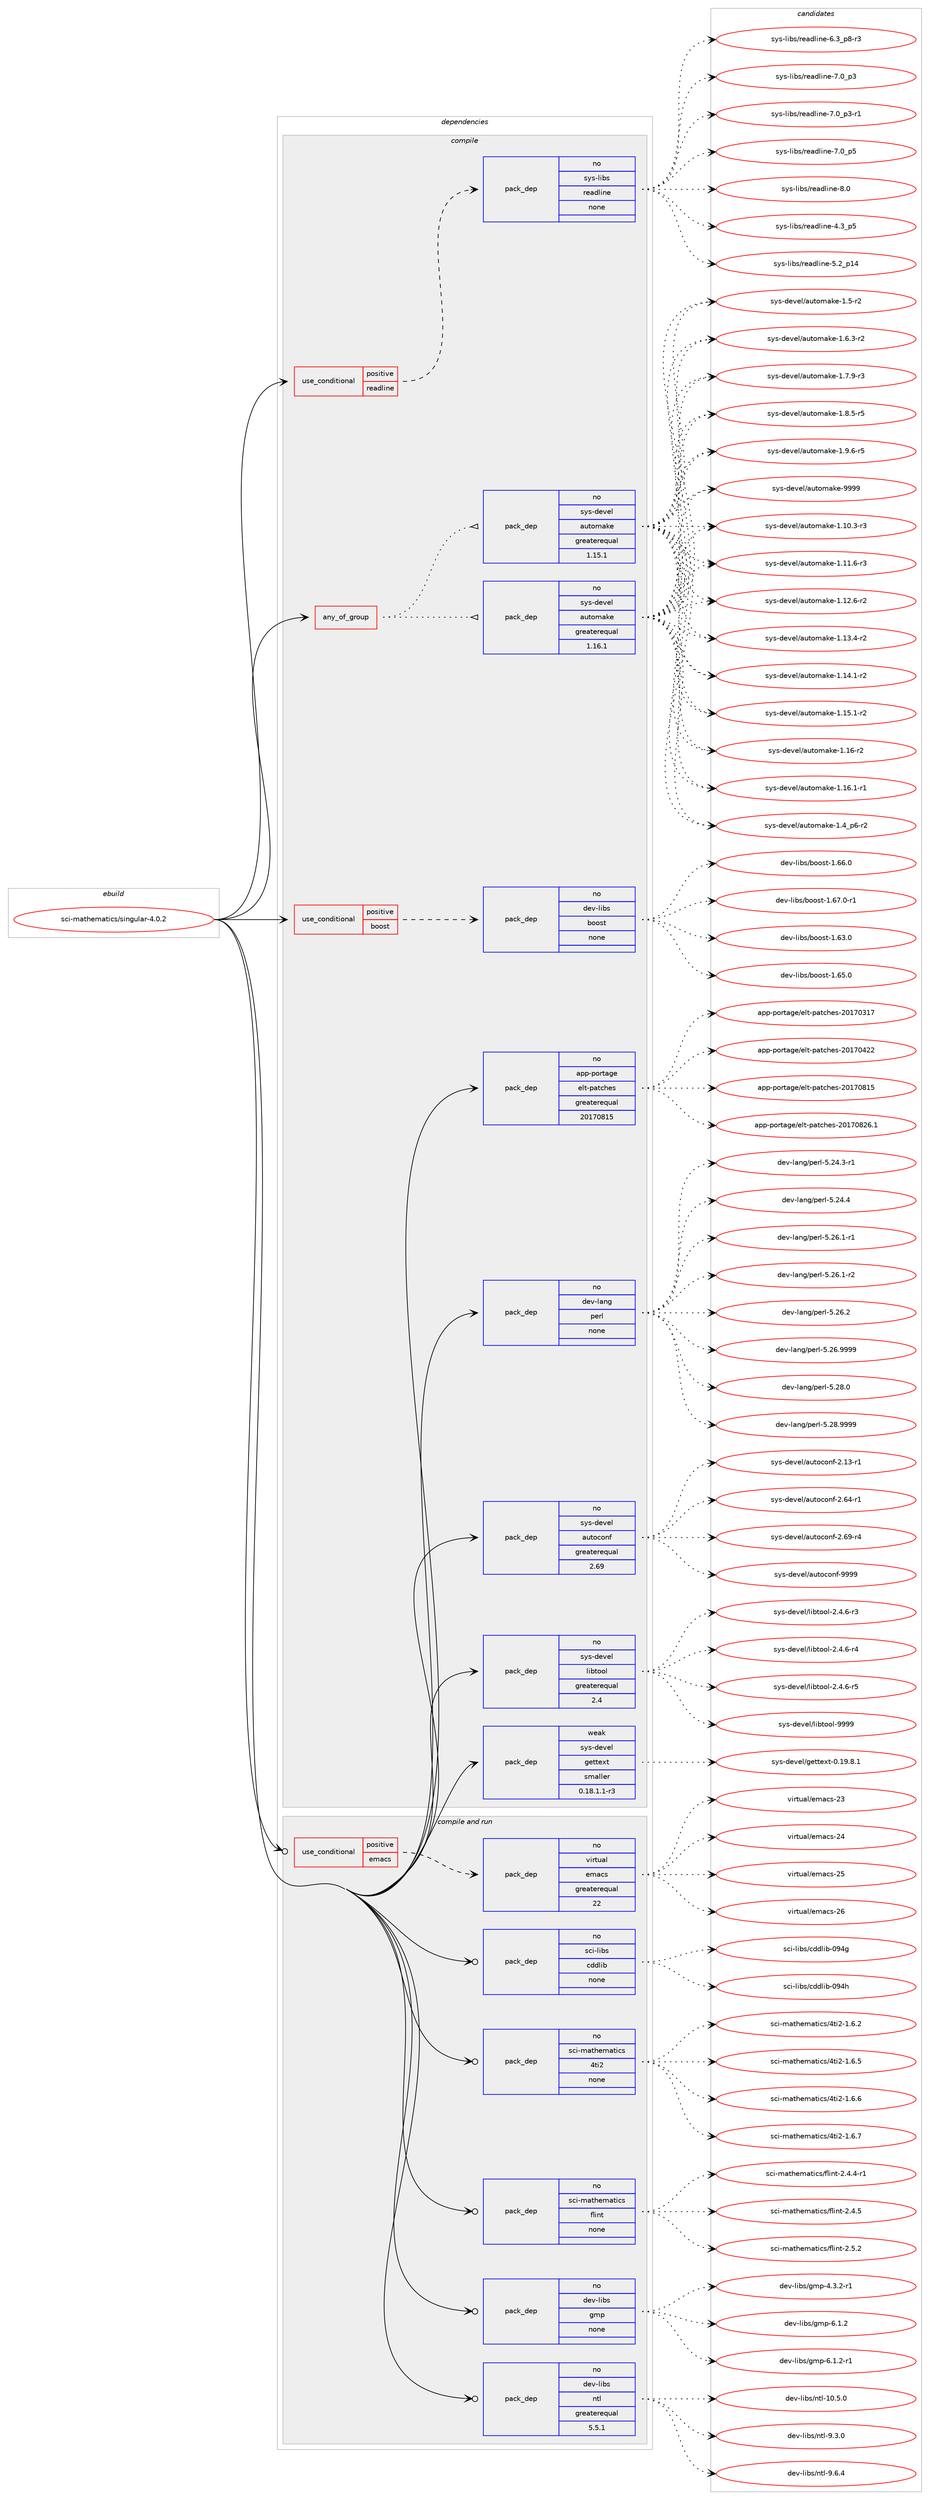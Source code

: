 digraph prolog {

# *************
# Graph options
# *************

newrank=true;
concentrate=true;
compound=true;
graph [rankdir=LR,fontname=Helvetica,fontsize=10,ranksep=1.5];#, ranksep=2.5, nodesep=0.2];
edge  [arrowhead=vee];
node  [fontname=Helvetica,fontsize=10];

# **********
# The ebuild
# **********

subgraph cluster_leftcol {
color=gray;
rank=same;
label=<<i>ebuild</i>>;
id [label="sci-mathematics/singular-4.0.2", color=red, width=4, href="../sci-mathematics/singular-4.0.2.svg"];
}

# ****************
# The dependencies
# ****************

subgraph cluster_midcol {
color=gray;
label=<<i>dependencies</i>>;
subgraph cluster_compile {
fillcolor="#eeeeee";
style=filled;
label=<<i>compile</i>>;
subgraph any27004 {
dependency1699313 [label=<<TABLE BORDER="0" CELLBORDER="1" CELLSPACING="0" CELLPADDING="4"><TR><TD CELLPADDING="10">any_of_group</TD></TR></TABLE>>, shape=none, color=red];subgraph pack1216679 {
dependency1699314 [label=<<TABLE BORDER="0" CELLBORDER="1" CELLSPACING="0" CELLPADDING="4" WIDTH="220"><TR><TD ROWSPAN="6" CELLPADDING="30">pack_dep</TD></TR><TR><TD WIDTH="110">no</TD></TR><TR><TD>sys-devel</TD></TR><TR><TD>automake</TD></TR><TR><TD>greaterequal</TD></TR><TR><TD>1.16.1</TD></TR></TABLE>>, shape=none, color=blue];
}
dependency1699313:e -> dependency1699314:w [weight=20,style="dotted",arrowhead="oinv"];
subgraph pack1216680 {
dependency1699315 [label=<<TABLE BORDER="0" CELLBORDER="1" CELLSPACING="0" CELLPADDING="4" WIDTH="220"><TR><TD ROWSPAN="6" CELLPADDING="30">pack_dep</TD></TR><TR><TD WIDTH="110">no</TD></TR><TR><TD>sys-devel</TD></TR><TR><TD>automake</TD></TR><TR><TD>greaterequal</TD></TR><TR><TD>1.15.1</TD></TR></TABLE>>, shape=none, color=blue];
}
dependency1699313:e -> dependency1699315:w [weight=20,style="dotted",arrowhead="oinv"];
}
id:e -> dependency1699313:w [weight=20,style="solid",arrowhead="vee"];
subgraph cond454778 {
dependency1699316 [label=<<TABLE BORDER="0" CELLBORDER="1" CELLSPACING="0" CELLPADDING="4"><TR><TD ROWSPAN="3" CELLPADDING="10">use_conditional</TD></TR><TR><TD>positive</TD></TR><TR><TD>boost</TD></TR></TABLE>>, shape=none, color=red];
subgraph pack1216681 {
dependency1699317 [label=<<TABLE BORDER="0" CELLBORDER="1" CELLSPACING="0" CELLPADDING="4" WIDTH="220"><TR><TD ROWSPAN="6" CELLPADDING="30">pack_dep</TD></TR><TR><TD WIDTH="110">no</TD></TR><TR><TD>dev-libs</TD></TR><TR><TD>boost</TD></TR><TR><TD>none</TD></TR><TR><TD></TD></TR></TABLE>>, shape=none, color=blue];
}
dependency1699316:e -> dependency1699317:w [weight=20,style="dashed",arrowhead="vee"];
}
id:e -> dependency1699316:w [weight=20,style="solid",arrowhead="vee"];
subgraph cond454779 {
dependency1699318 [label=<<TABLE BORDER="0" CELLBORDER="1" CELLSPACING="0" CELLPADDING="4"><TR><TD ROWSPAN="3" CELLPADDING="10">use_conditional</TD></TR><TR><TD>positive</TD></TR><TR><TD>readline</TD></TR></TABLE>>, shape=none, color=red];
subgraph pack1216682 {
dependency1699319 [label=<<TABLE BORDER="0" CELLBORDER="1" CELLSPACING="0" CELLPADDING="4" WIDTH="220"><TR><TD ROWSPAN="6" CELLPADDING="30">pack_dep</TD></TR><TR><TD WIDTH="110">no</TD></TR><TR><TD>sys-libs</TD></TR><TR><TD>readline</TD></TR><TR><TD>none</TD></TR><TR><TD></TD></TR></TABLE>>, shape=none, color=blue];
}
dependency1699318:e -> dependency1699319:w [weight=20,style="dashed",arrowhead="vee"];
}
id:e -> dependency1699318:w [weight=20,style="solid",arrowhead="vee"];
subgraph pack1216683 {
dependency1699320 [label=<<TABLE BORDER="0" CELLBORDER="1" CELLSPACING="0" CELLPADDING="4" WIDTH="220"><TR><TD ROWSPAN="6" CELLPADDING="30">pack_dep</TD></TR><TR><TD WIDTH="110">no</TD></TR><TR><TD>app-portage</TD></TR><TR><TD>elt-patches</TD></TR><TR><TD>greaterequal</TD></TR><TR><TD>20170815</TD></TR></TABLE>>, shape=none, color=blue];
}
id:e -> dependency1699320:w [weight=20,style="solid",arrowhead="vee"];
subgraph pack1216684 {
dependency1699321 [label=<<TABLE BORDER="0" CELLBORDER="1" CELLSPACING="0" CELLPADDING="4" WIDTH="220"><TR><TD ROWSPAN="6" CELLPADDING="30">pack_dep</TD></TR><TR><TD WIDTH="110">no</TD></TR><TR><TD>dev-lang</TD></TR><TR><TD>perl</TD></TR><TR><TD>none</TD></TR><TR><TD></TD></TR></TABLE>>, shape=none, color=blue];
}
id:e -> dependency1699321:w [weight=20,style="solid",arrowhead="vee"];
subgraph pack1216685 {
dependency1699322 [label=<<TABLE BORDER="0" CELLBORDER="1" CELLSPACING="0" CELLPADDING="4" WIDTH="220"><TR><TD ROWSPAN="6" CELLPADDING="30">pack_dep</TD></TR><TR><TD WIDTH="110">no</TD></TR><TR><TD>sys-devel</TD></TR><TR><TD>autoconf</TD></TR><TR><TD>greaterequal</TD></TR><TR><TD>2.69</TD></TR></TABLE>>, shape=none, color=blue];
}
id:e -> dependency1699322:w [weight=20,style="solid",arrowhead="vee"];
subgraph pack1216686 {
dependency1699323 [label=<<TABLE BORDER="0" CELLBORDER="1" CELLSPACING="0" CELLPADDING="4" WIDTH="220"><TR><TD ROWSPAN="6" CELLPADDING="30">pack_dep</TD></TR><TR><TD WIDTH="110">no</TD></TR><TR><TD>sys-devel</TD></TR><TR><TD>libtool</TD></TR><TR><TD>greaterequal</TD></TR><TR><TD>2.4</TD></TR></TABLE>>, shape=none, color=blue];
}
id:e -> dependency1699323:w [weight=20,style="solid",arrowhead="vee"];
subgraph pack1216687 {
dependency1699324 [label=<<TABLE BORDER="0" CELLBORDER="1" CELLSPACING="0" CELLPADDING="4" WIDTH="220"><TR><TD ROWSPAN="6" CELLPADDING="30">pack_dep</TD></TR><TR><TD WIDTH="110">weak</TD></TR><TR><TD>sys-devel</TD></TR><TR><TD>gettext</TD></TR><TR><TD>smaller</TD></TR><TR><TD>0.18.1.1-r3</TD></TR></TABLE>>, shape=none, color=blue];
}
id:e -> dependency1699324:w [weight=20,style="solid",arrowhead="vee"];
}
subgraph cluster_compileandrun {
fillcolor="#eeeeee";
style=filled;
label=<<i>compile and run</i>>;
subgraph cond454780 {
dependency1699325 [label=<<TABLE BORDER="0" CELLBORDER="1" CELLSPACING="0" CELLPADDING="4"><TR><TD ROWSPAN="3" CELLPADDING="10">use_conditional</TD></TR><TR><TD>positive</TD></TR><TR><TD>emacs</TD></TR></TABLE>>, shape=none, color=red];
subgraph pack1216688 {
dependency1699326 [label=<<TABLE BORDER="0" CELLBORDER="1" CELLSPACING="0" CELLPADDING="4" WIDTH="220"><TR><TD ROWSPAN="6" CELLPADDING="30">pack_dep</TD></TR><TR><TD WIDTH="110">no</TD></TR><TR><TD>virtual</TD></TR><TR><TD>emacs</TD></TR><TR><TD>greaterequal</TD></TR><TR><TD>22</TD></TR></TABLE>>, shape=none, color=blue];
}
dependency1699325:e -> dependency1699326:w [weight=20,style="dashed",arrowhead="vee"];
}
id:e -> dependency1699325:w [weight=20,style="solid",arrowhead="odotvee"];
subgraph pack1216689 {
dependency1699327 [label=<<TABLE BORDER="0" CELLBORDER="1" CELLSPACING="0" CELLPADDING="4" WIDTH="220"><TR><TD ROWSPAN="6" CELLPADDING="30">pack_dep</TD></TR><TR><TD WIDTH="110">no</TD></TR><TR><TD>dev-libs</TD></TR><TR><TD>gmp</TD></TR><TR><TD>none</TD></TR><TR><TD></TD></TR></TABLE>>, shape=none, color=blue];
}
id:e -> dependency1699327:w [weight=20,style="solid",arrowhead="odotvee"];
subgraph pack1216690 {
dependency1699328 [label=<<TABLE BORDER="0" CELLBORDER="1" CELLSPACING="0" CELLPADDING="4" WIDTH="220"><TR><TD ROWSPAN="6" CELLPADDING="30">pack_dep</TD></TR><TR><TD WIDTH="110">no</TD></TR><TR><TD>dev-libs</TD></TR><TR><TD>ntl</TD></TR><TR><TD>greaterequal</TD></TR><TR><TD>5.5.1</TD></TR></TABLE>>, shape=none, color=blue];
}
id:e -> dependency1699328:w [weight=20,style="solid",arrowhead="odotvee"];
subgraph pack1216691 {
dependency1699329 [label=<<TABLE BORDER="0" CELLBORDER="1" CELLSPACING="0" CELLPADDING="4" WIDTH="220"><TR><TD ROWSPAN="6" CELLPADDING="30">pack_dep</TD></TR><TR><TD WIDTH="110">no</TD></TR><TR><TD>sci-libs</TD></TR><TR><TD>cddlib</TD></TR><TR><TD>none</TD></TR><TR><TD></TD></TR></TABLE>>, shape=none, color=blue];
}
id:e -> dependency1699329:w [weight=20,style="solid",arrowhead="odotvee"];
subgraph pack1216692 {
dependency1699330 [label=<<TABLE BORDER="0" CELLBORDER="1" CELLSPACING="0" CELLPADDING="4" WIDTH="220"><TR><TD ROWSPAN="6" CELLPADDING="30">pack_dep</TD></TR><TR><TD WIDTH="110">no</TD></TR><TR><TD>sci-mathematics</TD></TR><TR><TD>4ti2</TD></TR><TR><TD>none</TD></TR><TR><TD></TD></TR></TABLE>>, shape=none, color=blue];
}
id:e -> dependency1699330:w [weight=20,style="solid",arrowhead="odotvee"];
subgraph pack1216693 {
dependency1699331 [label=<<TABLE BORDER="0" CELLBORDER="1" CELLSPACING="0" CELLPADDING="4" WIDTH="220"><TR><TD ROWSPAN="6" CELLPADDING="30">pack_dep</TD></TR><TR><TD WIDTH="110">no</TD></TR><TR><TD>sci-mathematics</TD></TR><TR><TD>flint</TD></TR><TR><TD>none</TD></TR><TR><TD></TD></TR></TABLE>>, shape=none, color=blue];
}
id:e -> dependency1699331:w [weight=20,style="solid",arrowhead="odotvee"];
}
subgraph cluster_run {
fillcolor="#eeeeee";
style=filled;
label=<<i>run</i>>;
}
}

# **************
# The candidates
# **************

subgraph cluster_choices {
rank=same;
color=gray;
label=<<i>candidates</i>>;

subgraph choice1216679 {
color=black;
nodesep=1;
choice11512111545100101118101108479711711611110997107101454946494846514511451 [label="sys-devel/automake-1.10.3-r3", color=red, width=4,href="../sys-devel/automake-1.10.3-r3.svg"];
choice11512111545100101118101108479711711611110997107101454946494946544511451 [label="sys-devel/automake-1.11.6-r3", color=red, width=4,href="../sys-devel/automake-1.11.6-r3.svg"];
choice11512111545100101118101108479711711611110997107101454946495046544511450 [label="sys-devel/automake-1.12.6-r2", color=red, width=4,href="../sys-devel/automake-1.12.6-r2.svg"];
choice11512111545100101118101108479711711611110997107101454946495146524511450 [label="sys-devel/automake-1.13.4-r2", color=red, width=4,href="../sys-devel/automake-1.13.4-r2.svg"];
choice11512111545100101118101108479711711611110997107101454946495246494511450 [label="sys-devel/automake-1.14.1-r2", color=red, width=4,href="../sys-devel/automake-1.14.1-r2.svg"];
choice11512111545100101118101108479711711611110997107101454946495346494511450 [label="sys-devel/automake-1.15.1-r2", color=red, width=4,href="../sys-devel/automake-1.15.1-r2.svg"];
choice1151211154510010111810110847971171161111099710710145494649544511450 [label="sys-devel/automake-1.16-r2", color=red, width=4,href="../sys-devel/automake-1.16-r2.svg"];
choice11512111545100101118101108479711711611110997107101454946495446494511449 [label="sys-devel/automake-1.16.1-r1", color=red, width=4,href="../sys-devel/automake-1.16.1-r1.svg"];
choice115121115451001011181011084797117116111109971071014549465295112544511450 [label="sys-devel/automake-1.4_p6-r2", color=red, width=4,href="../sys-devel/automake-1.4_p6-r2.svg"];
choice11512111545100101118101108479711711611110997107101454946534511450 [label="sys-devel/automake-1.5-r2", color=red, width=4,href="../sys-devel/automake-1.5-r2.svg"];
choice115121115451001011181011084797117116111109971071014549465446514511450 [label="sys-devel/automake-1.6.3-r2", color=red, width=4,href="../sys-devel/automake-1.6.3-r2.svg"];
choice115121115451001011181011084797117116111109971071014549465546574511451 [label="sys-devel/automake-1.7.9-r3", color=red, width=4,href="../sys-devel/automake-1.7.9-r3.svg"];
choice115121115451001011181011084797117116111109971071014549465646534511453 [label="sys-devel/automake-1.8.5-r5", color=red, width=4,href="../sys-devel/automake-1.8.5-r5.svg"];
choice115121115451001011181011084797117116111109971071014549465746544511453 [label="sys-devel/automake-1.9.6-r5", color=red, width=4,href="../sys-devel/automake-1.9.6-r5.svg"];
choice115121115451001011181011084797117116111109971071014557575757 [label="sys-devel/automake-9999", color=red, width=4,href="../sys-devel/automake-9999.svg"];
dependency1699314:e -> choice11512111545100101118101108479711711611110997107101454946494846514511451:w [style=dotted,weight="100"];
dependency1699314:e -> choice11512111545100101118101108479711711611110997107101454946494946544511451:w [style=dotted,weight="100"];
dependency1699314:e -> choice11512111545100101118101108479711711611110997107101454946495046544511450:w [style=dotted,weight="100"];
dependency1699314:e -> choice11512111545100101118101108479711711611110997107101454946495146524511450:w [style=dotted,weight="100"];
dependency1699314:e -> choice11512111545100101118101108479711711611110997107101454946495246494511450:w [style=dotted,weight="100"];
dependency1699314:e -> choice11512111545100101118101108479711711611110997107101454946495346494511450:w [style=dotted,weight="100"];
dependency1699314:e -> choice1151211154510010111810110847971171161111099710710145494649544511450:w [style=dotted,weight="100"];
dependency1699314:e -> choice11512111545100101118101108479711711611110997107101454946495446494511449:w [style=dotted,weight="100"];
dependency1699314:e -> choice115121115451001011181011084797117116111109971071014549465295112544511450:w [style=dotted,weight="100"];
dependency1699314:e -> choice11512111545100101118101108479711711611110997107101454946534511450:w [style=dotted,weight="100"];
dependency1699314:e -> choice115121115451001011181011084797117116111109971071014549465446514511450:w [style=dotted,weight="100"];
dependency1699314:e -> choice115121115451001011181011084797117116111109971071014549465546574511451:w [style=dotted,weight="100"];
dependency1699314:e -> choice115121115451001011181011084797117116111109971071014549465646534511453:w [style=dotted,weight="100"];
dependency1699314:e -> choice115121115451001011181011084797117116111109971071014549465746544511453:w [style=dotted,weight="100"];
dependency1699314:e -> choice115121115451001011181011084797117116111109971071014557575757:w [style=dotted,weight="100"];
}
subgraph choice1216680 {
color=black;
nodesep=1;
choice11512111545100101118101108479711711611110997107101454946494846514511451 [label="sys-devel/automake-1.10.3-r3", color=red, width=4,href="../sys-devel/automake-1.10.3-r3.svg"];
choice11512111545100101118101108479711711611110997107101454946494946544511451 [label="sys-devel/automake-1.11.6-r3", color=red, width=4,href="../sys-devel/automake-1.11.6-r3.svg"];
choice11512111545100101118101108479711711611110997107101454946495046544511450 [label="sys-devel/automake-1.12.6-r2", color=red, width=4,href="../sys-devel/automake-1.12.6-r2.svg"];
choice11512111545100101118101108479711711611110997107101454946495146524511450 [label="sys-devel/automake-1.13.4-r2", color=red, width=4,href="../sys-devel/automake-1.13.4-r2.svg"];
choice11512111545100101118101108479711711611110997107101454946495246494511450 [label="sys-devel/automake-1.14.1-r2", color=red, width=4,href="../sys-devel/automake-1.14.1-r2.svg"];
choice11512111545100101118101108479711711611110997107101454946495346494511450 [label="sys-devel/automake-1.15.1-r2", color=red, width=4,href="../sys-devel/automake-1.15.1-r2.svg"];
choice1151211154510010111810110847971171161111099710710145494649544511450 [label="sys-devel/automake-1.16-r2", color=red, width=4,href="../sys-devel/automake-1.16-r2.svg"];
choice11512111545100101118101108479711711611110997107101454946495446494511449 [label="sys-devel/automake-1.16.1-r1", color=red, width=4,href="../sys-devel/automake-1.16.1-r1.svg"];
choice115121115451001011181011084797117116111109971071014549465295112544511450 [label="sys-devel/automake-1.4_p6-r2", color=red, width=4,href="../sys-devel/automake-1.4_p6-r2.svg"];
choice11512111545100101118101108479711711611110997107101454946534511450 [label="sys-devel/automake-1.5-r2", color=red, width=4,href="../sys-devel/automake-1.5-r2.svg"];
choice115121115451001011181011084797117116111109971071014549465446514511450 [label="sys-devel/automake-1.6.3-r2", color=red, width=4,href="../sys-devel/automake-1.6.3-r2.svg"];
choice115121115451001011181011084797117116111109971071014549465546574511451 [label="sys-devel/automake-1.7.9-r3", color=red, width=4,href="../sys-devel/automake-1.7.9-r3.svg"];
choice115121115451001011181011084797117116111109971071014549465646534511453 [label="sys-devel/automake-1.8.5-r5", color=red, width=4,href="../sys-devel/automake-1.8.5-r5.svg"];
choice115121115451001011181011084797117116111109971071014549465746544511453 [label="sys-devel/automake-1.9.6-r5", color=red, width=4,href="../sys-devel/automake-1.9.6-r5.svg"];
choice115121115451001011181011084797117116111109971071014557575757 [label="sys-devel/automake-9999", color=red, width=4,href="../sys-devel/automake-9999.svg"];
dependency1699315:e -> choice11512111545100101118101108479711711611110997107101454946494846514511451:w [style=dotted,weight="100"];
dependency1699315:e -> choice11512111545100101118101108479711711611110997107101454946494946544511451:w [style=dotted,weight="100"];
dependency1699315:e -> choice11512111545100101118101108479711711611110997107101454946495046544511450:w [style=dotted,weight="100"];
dependency1699315:e -> choice11512111545100101118101108479711711611110997107101454946495146524511450:w [style=dotted,weight="100"];
dependency1699315:e -> choice11512111545100101118101108479711711611110997107101454946495246494511450:w [style=dotted,weight="100"];
dependency1699315:e -> choice11512111545100101118101108479711711611110997107101454946495346494511450:w [style=dotted,weight="100"];
dependency1699315:e -> choice1151211154510010111810110847971171161111099710710145494649544511450:w [style=dotted,weight="100"];
dependency1699315:e -> choice11512111545100101118101108479711711611110997107101454946495446494511449:w [style=dotted,weight="100"];
dependency1699315:e -> choice115121115451001011181011084797117116111109971071014549465295112544511450:w [style=dotted,weight="100"];
dependency1699315:e -> choice11512111545100101118101108479711711611110997107101454946534511450:w [style=dotted,weight="100"];
dependency1699315:e -> choice115121115451001011181011084797117116111109971071014549465446514511450:w [style=dotted,weight="100"];
dependency1699315:e -> choice115121115451001011181011084797117116111109971071014549465546574511451:w [style=dotted,weight="100"];
dependency1699315:e -> choice115121115451001011181011084797117116111109971071014549465646534511453:w [style=dotted,weight="100"];
dependency1699315:e -> choice115121115451001011181011084797117116111109971071014549465746544511453:w [style=dotted,weight="100"];
dependency1699315:e -> choice115121115451001011181011084797117116111109971071014557575757:w [style=dotted,weight="100"];
}
subgraph choice1216681 {
color=black;
nodesep=1;
choice1001011184510810598115479811111111511645494654514648 [label="dev-libs/boost-1.63.0", color=red, width=4,href="../dev-libs/boost-1.63.0.svg"];
choice1001011184510810598115479811111111511645494654534648 [label="dev-libs/boost-1.65.0", color=red, width=4,href="../dev-libs/boost-1.65.0.svg"];
choice1001011184510810598115479811111111511645494654544648 [label="dev-libs/boost-1.66.0", color=red, width=4,href="../dev-libs/boost-1.66.0.svg"];
choice10010111845108105981154798111111115116454946545546484511449 [label="dev-libs/boost-1.67.0-r1", color=red, width=4,href="../dev-libs/boost-1.67.0-r1.svg"];
dependency1699317:e -> choice1001011184510810598115479811111111511645494654514648:w [style=dotted,weight="100"];
dependency1699317:e -> choice1001011184510810598115479811111111511645494654534648:w [style=dotted,weight="100"];
dependency1699317:e -> choice1001011184510810598115479811111111511645494654544648:w [style=dotted,weight="100"];
dependency1699317:e -> choice10010111845108105981154798111111115116454946545546484511449:w [style=dotted,weight="100"];
}
subgraph choice1216682 {
color=black;
nodesep=1;
choice11512111545108105981154711410197100108105110101455246519511253 [label="sys-libs/readline-4.3_p5", color=red, width=4,href="../sys-libs/readline-4.3_p5.svg"];
choice1151211154510810598115471141019710010810511010145534650951124952 [label="sys-libs/readline-5.2_p14", color=red, width=4,href="../sys-libs/readline-5.2_p14.svg"];
choice115121115451081059811547114101971001081051101014554465195112564511451 [label="sys-libs/readline-6.3_p8-r3", color=red, width=4,href="../sys-libs/readline-6.3_p8-r3.svg"];
choice11512111545108105981154711410197100108105110101455546489511251 [label="sys-libs/readline-7.0_p3", color=red, width=4,href="../sys-libs/readline-7.0_p3.svg"];
choice115121115451081059811547114101971001081051101014555464895112514511449 [label="sys-libs/readline-7.0_p3-r1", color=red, width=4,href="../sys-libs/readline-7.0_p3-r1.svg"];
choice11512111545108105981154711410197100108105110101455546489511253 [label="sys-libs/readline-7.0_p5", color=red, width=4,href="../sys-libs/readline-7.0_p5.svg"];
choice1151211154510810598115471141019710010810511010145564648 [label="sys-libs/readline-8.0", color=red, width=4,href="../sys-libs/readline-8.0.svg"];
dependency1699319:e -> choice11512111545108105981154711410197100108105110101455246519511253:w [style=dotted,weight="100"];
dependency1699319:e -> choice1151211154510810598115471141019710010810511010145534650951124952:w [style=dotted,weight="100"];
dependency1699319:e -> choice115121115451081059811547114101971001081051101014554465195112564511451:w [style=dotted,weight="100"];
dependency1699319:e -> choice11512111545108105981154711410197100108105110101455546489511251:w [style=dotted,weight="100"];
dependency1699319:e -> choice115121115451081059811547114101971001081051101014555464895112514511449:w [style=dotted,weight="100"];
dependency1699319:e -> choice11512111545108105981154711410197100108105110101455546489511253:w [style=dotted,weight="100"];
dependency1699319:e -> choice1151211154510810598115471141019710010810511010145564648:w [style=dotted,weight="100"];
}
subgraph choice1216683 {
color=black;
nodesep=1;
choice97112112451121111141169710310147101108116451129711699104101115455048495548514955 [label="app-portage/elt-patches-20170317", color=red, width=4,href="../app-portage/elt-patches-20170317.svg"];
choice97112112451121111141169710310147101108116451129711699104101115455048495548525050 [label="app-portage/elt-patches-20170422", color=red, width=4,href="../app-portage/elt-patches-20170422.svg"];
choice97112112451121111141169710310147101108116451129711699104101115455048495548564953 [label="app-portage/elt-patches-20170815", color=red, width=4,href="../app-portage/elt-patches-20170815.svg"];
choice971121124511211111411697103101471011081164511297116991041011154550484955485650544649 [label="app-portage/elt-patches-20170826.1", color=red, width=4,href="../app-portage/elt-patches-20170826.1.svg"];
dependency1699320:e -> choice97112112451121111141169710310147101108116451129711699104101115455048495548514955:w [style=dotted,weight="100"];
dependency1699320:e -> choice97112112451121111141169710310147101108116451129711699104101115455048495548525050:w [style=dotted,weight="100"];
dependency1699320:e -> choice97112112451121111141169710310147101108116451129711699104101115455048495548564953:w [style=dotted,weight="100"];
dependency1699320:e -> choice971121124511211111411697103101471011081164511297116991041011154550484955485650544649:w [style=dotted,weight="100"];
}
subgraph choice1216684 {
color=black;
nodesep=1;
choice100101118451089711010347112101114108455346505246514511449 [label="dev-lang/perl-5.24.3-r1", color=red, width=4,href="../dev-lang/perl-5.24.3-r1.svg"];
choice10010111845108971101034711210111410845534650524652 [label="dev-lang/perl-5.24.4", color=red, width=4,href="../dev-lang/perl-5.24.4.svg"];
choice100101118451089711010347112101114108455346505446494511449 [label="dev-lang/perl-5.26.1-r1", color=red, width=4,href="../dev-lang/perl-5.26.1-r1.svg"];
choice100101118451089711010347112101114108455346505446494511450 [label="dev-lang/perl-5.26.1-r2", color=red, width=4,href="../dev-lang/perl-5.26.1-r2.svg"];
choice10010111845108971101034711210111410845534650544650 [label="dev-lang/perl-5.26.2", color=red, width=4,href="../dev-lang/perl-5.26.2.svg"];
choice10010111845108971101034711210111410845534650544657575757 [label="dev-lang/perl-5.26.9999", color=red, width=4,href="../dev-lang/perl-5.26.9999.svg"];
choice10010111845108971101034711210111410845534650564648 [label="dev-lang/perl-5.28.0", color=red, width=4,href="../dev-lang/perl-5.28.0.svg"];
choice10010111845108971101034711210111410845534650564657575757 [label="dev-lang/perl-5.28.9999", color=red, width=4,href="../dev-lang/perl-5.28.9999.svg"];
dependency1699321:e -> choice100101118451089711010347112101114108455346505246514511449:w [style=dotted,weight="100"];
dependency1699321:e -> choice10010111845108971101034711210111410845534650524652:w [style=dotted,weight="100"];
dependency1699321:e -> choice100101118451089711010347112101114108455346505446494511449:w [style=dotted,weight="100"];
dependency1699321:e -> choice100101118451089711010347112101114108455346505446494511450:w [style=dotted,weight="100"];
dependency1699321:e -> choice10010111845108971101034711210111410845534650544650:w [style=dotted,weight="100"];
dependency1699321:e -> choice10010111845108971101034711210111410845534650544657575757:w [style=dotted,weight="100"];
dependency1699321:e -> choice10010111845108971101034711210111410845534650564648:w [style=dotted,weight="100"];
dependency1699321:e -> choice10010111845108971101034711210111410845534650564657575757:w [style=dotted,weight="100"];
}
subgraph choice1216685 {
color=black;
nodesep=1;
choice1151211154510010111810110847971171161119911111010245504649514511449 [label="sys-devel/autoconf-2.13-r1", color=red, width=4,href="../sys-devel/autoconf-2.13-r1.svg"];
choice1151211154510010111810110847971171161119911111010245504654524511449 [label="sys-devel/autoconf-2.64-r1", color=red, width=4,href="../sys-devel/autoconf-2.64-r1.svg"];
choice1151211154510010111810110847971171161119911111010245504654574511452 [label="sys-devel/autoconf-2.69-r4", color=red, width=4,href="../sys-devel/autoconf-2.69-r4.svg"];
choice115121115451001011181011084797117116111991111101024557575757 [label="sys-devel/autoconf-9999", color=red, width=4,href="../sys-devel/autoconf-9999.svg"];
dependency1699322:e -> choice1151211154510010111810110847971171161119911111010245504649514511449:w [style=dotted,weight="100"];
dependency1699322:e -> choice1151211154510010111810110847971171161119911111010245504654524511449:w [style=dotted,weight="100"];
dependency1699322:e -> choice1151211154510010111810110847971171161119911111010245504654574511452:w [style=dotted,weight="100"];
dependency1699322:e -> choice115121115451001011181011084797117116111991111101024557575757:w [style=dotted,weight="100"];
}
subgraph choice1216686 {
color=black;
nodesep=1;
choice1151211154510010111810110847108105981161111111084550465246544511451 [label="sys-devel/libtool-2.4.6-r3", color=red, width=4,href="../sys-devel/libtool-2.4.6-r3.svg"];
choice1151211154510010111810110847108105981161111111084550465246544511452 [label="sys-devel/libtool-2.4.6-r4", color=red, width=4,href="../sys-devel/libtool-2.4.6-r4.svg"];
choice1151211154510010111810110847108105981161111111084550465246544511453 [label="sys-devel/libtool-2.4.6-r5", color=red, width=4,href="../sys-devel/libtool-2.4.6-r5.svg"];
choice1151211154510010111810110847108105981161111111084557575757 [label="sys-devel/libtool-9999", color=red, width=4,href="../sys-devel/libtool-9999.svg"];
dependency1699323:e -> choice1151211154510010111810110847108105981161111111084550465246544511451:w [style=dotted,weight="100"];
dependency1699323:e -> choice1151211154510010111810110847108105981161111111084550465246544511452:w [style=dotted,weight="100"];
dependency1699323:e -> choice1151211154510010111810110847108105981161111111084550465246544511453:w [style=dotted,weight="100"];
dependency1699323:e -> choice1151211154510010111810110847108105981161111111084557575757:w [style=dotted,weight="100"];
}
subgraph choice1216687 {
color=black;
nodesep=1;
choice1151211154510010111810110847103101116116101120116454846495746564649 [label="sys-devel/gettext-0.19.8.1", color=red, width=4,href="../sys-devel/gettext-0.19.8.1.svg"];
dependency1699324:e -> choice1151211154510010111810110847103101116116101120116454846495746564649:w [style=dotted,weight="100"];
}
subgraph choice1216688 {
color=black;
nodesep=1;
choice11810511411611797108471011099799115455051 [label="virtual/emacs-23", color=red, width=4,href="../virtual/emacs-23.svg"];
choice11810511411611797108471011099799115455052 [label="virtual/emacs-24", color=red, width=4,href="../virtual/emacs-24.svg"];
choice11810511411611797108471011099799115455053 [label="virtual/emacs-25", color=red, width=4,href="../virtual/emacs-25.svg"];
choice11810511411611797108471011099799115455054 [label="virtual/emacs-26", color=red, width=4,href="../virtual/emacs-26.svg"];
dependency1699326:e -> choice11810511411611797108471011099799115455051:w [style=dotted,weight="100"];
dependency1699326:e -> choice11810511411611797108471011099799115455052:w [style=dotted,weight="100"];
dependency1699326:e -> choice11810511411611797108471011099799115455053:w [style=dotted,weight="100"];
dependency1699326:e -> choice11810511411611797108471011099799115455054:w [style=dotted,weight="100"];
}
subgraph choice1216689 {
color=black;
nodesep=1;
choice1001011184510810598115471031091124552465146504511449 [label="dev-libs/gmp-4.3.2-r1", color=red, width=4,href="../dev-libs/gmp-4.3.2-r1.svg"];
choice100101118451081059811547103109112455446494650 [label="dev-libs/gmp-6.1.2", color=red, width=4,href="../dev-libs/gmp-6.1.2.svg"];
choice1001011184510810598115471031091124554464946504511449 [label="dev-libs/gmp-6.1.2-r1", color=red, width=4,href="../dev-libs/gmp-6.1.2-r1.svg"];
dependency1699327:e -> choice1001011184510810598115471031091124552465146504511449:w [style=dotted,weight="100"];
dependency1699327:e -> choice100101118451081059811547103109112455446494650:w [style=dotted,weight="100"];
dependency1699327:e -> choice1001011184510810598115471031091124554464946504511449:w [style=dotted,weight="100"];
}
subgraph choice1216690 {
color=black;
nodesep=1;
choice10010111845108105981154711011610845494846534648 [label="dev-libs/ntl-10.5.0", color=red, width=4,href="../dev-libs/ntl-10.5.0.svg"];
choice100101118451081059811547110116108455746514648 [label="dev-libs/ntl-9.3.0", color=red, width=4,href="../dev-libs/ntl-9.3.0.svg"];
choice100101118451081059811547110116108455746544652 [label="dev-libs/ntl-9.6.4", color=red, width=4,href="../dev-libs/ntl-9.6.4.svg"];
dependency1699328:e -> choice10010111845108105981154711011610845494846534648:w [style=dotted,weight="100"];
dependency1699328:e -> choice100101118451081059811547110116108455746514648:w [style=dotted,weight="100"];
dependency1699328:e -> choice100101118451081059811547110116108455746544652:w [style=dotted,weight="100"];
}
subgraph choice1216691 {
color=black;
nodesep=1;
choice11599105451081059811547991001001081059845485752103 [label="sci-libs/cddlib-094g", color=red, width=4,href="../sci-libs/cddlib-094g.svg"];
choice11599105451081059811547991001001081059845485752104 [label="sci-libs/cddlib-094h", color=red, width=4,href="../sci-libs/cddlib-094h.svg"];
dependency1699329:e -> choice11599105451081059811547991001001081059845485752103:w [style=dotted,weight="100"];
dependency1699329:e -> choice11599105451081059811547991001001081059845485752104:w [style=dotted,weight="100"];
}
subgraph choice1216692 {
color=black;
nodesep=1;
choice1159910545109971161041011099711610599115475211610550454946544650 [label="sci-mathematics/4ti2-1.6.2", color=red, width=4,href="../sci-mathematics/4ti2-1.6.2.svg"];
choice1159910545109971161041011099711610599115475211610550454946544653 [label="sci-mathematics/4ti2-1.6.5", color=red, width=4,href="../sci-mathematics/4ti2-1.6.5.svg"];
choice1159910545109971161041011099711610599115475211610550454946544654 [label="sci-mathematics/4ti2-1.6.6", color=red, width=4,href="../sci-mathematics/4ti2-1.6.6.svg"];
choice1159910545109971161041011099711610599115475211610550454946544655 [label="sci-mathematics/4ti2-1.6.7", color=red, width=4,href="../sci-mathematics/4ti2-1.6.7.svg"];
dependency1699330:e -> choice1159910545109971161041011099711610599115475211610550454946544650:w [style=dotted,weight="100"];
dependency1699330:e -> choice1159910545109971161041011099711610599115475211610550454946544653:w [style=dotted,weight="100"];
dependency1699330:e -> choice1159910545109971161041011099711610599115475211610550454946544654:w [style=dotted,weight="100"];
dependency1699330:e -> choice1159910545109971161041011099711610599115475211610550454946544655:w [style=dotted,weight="100"];
}
subgraph choice1216693 {
color=black;
nodesep=1;
choice1159910545109971161041011099711610599115471021081051101164550465246524511449 [label="sci-mathematics/flint-2.4.4-r1", color=red, width=4,href="../sci-mathematics/flint-2.4.4-r1.svg"];
choice115991054510997116104101109971161059911547102108105110116455046524653 [label="sci-mathematics/flint-2.4.5", color=red, width=4,href="../sci-mathematics/flint-2.4.5.svg"];
choice115991054510997116104101109971161059911547102108105110116455046534650 [label="sci-mathematics/flint-2.5.2", color=red, width=4,href="../sci-mathematics/flint-2.5.2.svg"];
dependency1699331:e -> choice1159910545109971161041011099711610599115471021081051101164550465246524511449:w [style=dotted,weight="100"];
dependency1699331:e -> choice115991054510997116104101109971161059911547102108105110116455046524653:w [style=dotted,weight="100"];
dependency1699331:e -> choice115991054510997116104101109971161059911547102108105110116455046534650:w [style=dotted,weight="100"];
}
}

}
